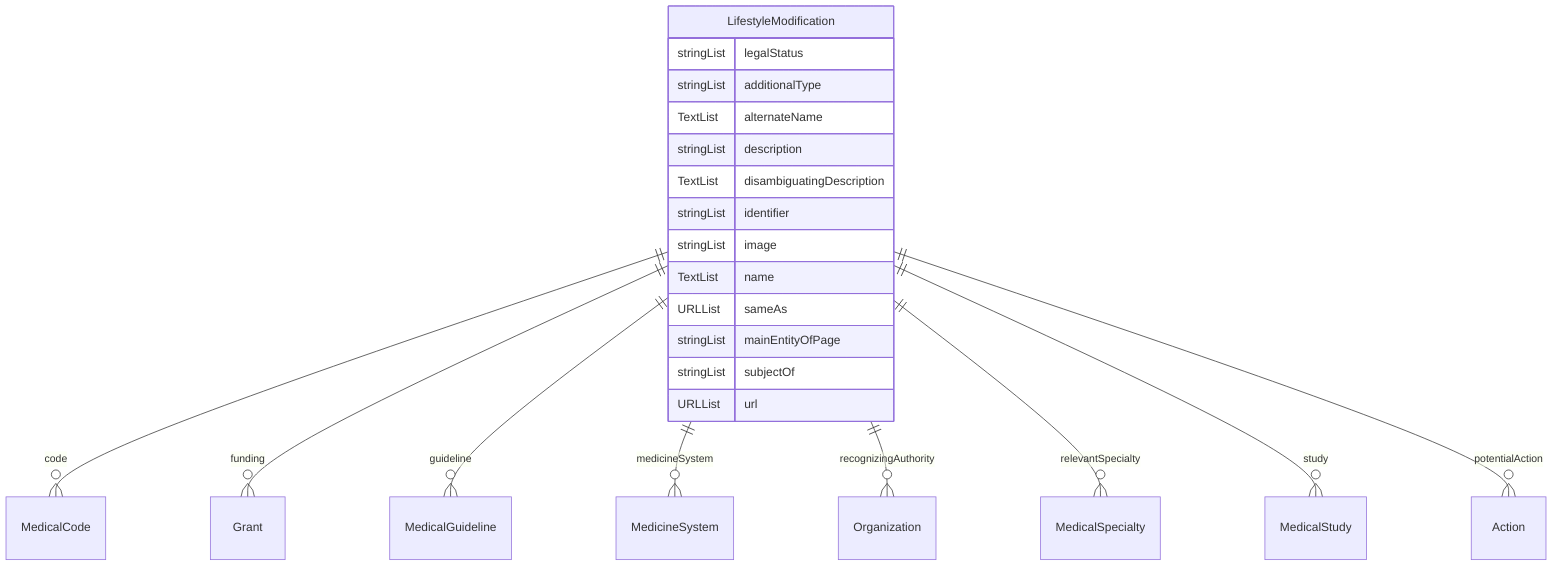 erDiagram
LifestyleModification {
    stringList legalStatus  
    stringList additionalType  
    TextList alternateName  
    stringList description  
    TextList disambiguatingDescription  
    stringList identifier  
    stringList image  
    TextList name  
    URLList sameAs  
    stringList mainEntityOfPage  
    stringList subjectOf  
    URLList url  
}

LifestyleModification ||--}o MedicalCode : "code"
LifestyleModification ||--}o Grant : "funding"
LifestyleModification ||--}o MedicalGuideline : "guideline"
LifestyleModification ||--}o MedicineSystem : "medicineSystem"
LifestyleModification ||--}o Organization : "recognizingAuthority"
LifestyleModification ||--}o MedicalSpecialty : "relevantSpecialty"
LifestyleModification ||--}o MedicalStudy : "study"
LifestyleModification ||--}o Action : "potentialAction"
